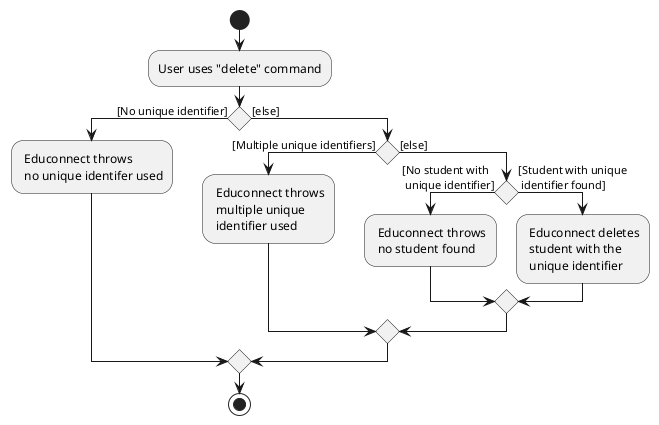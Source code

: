 @startuml
start
:User uses "delete" command;

if () then([No unique identifier])
    : Educonnect throws\n no unique identifer used;
else ([else])
    if () then([Multiple unique identifiers])
        : Educonnect throws\n multiple unique\n identifier used;
    else ([else])
        if () then([No student with\n unique identifier])
            : Educonnect throws\n no student found;
        else ([Student with unique\n identifier found])
            : Educonnect deletes\n student with the\n unique identifier;
        endif;
    endif;
endif;

stop
@enduml

